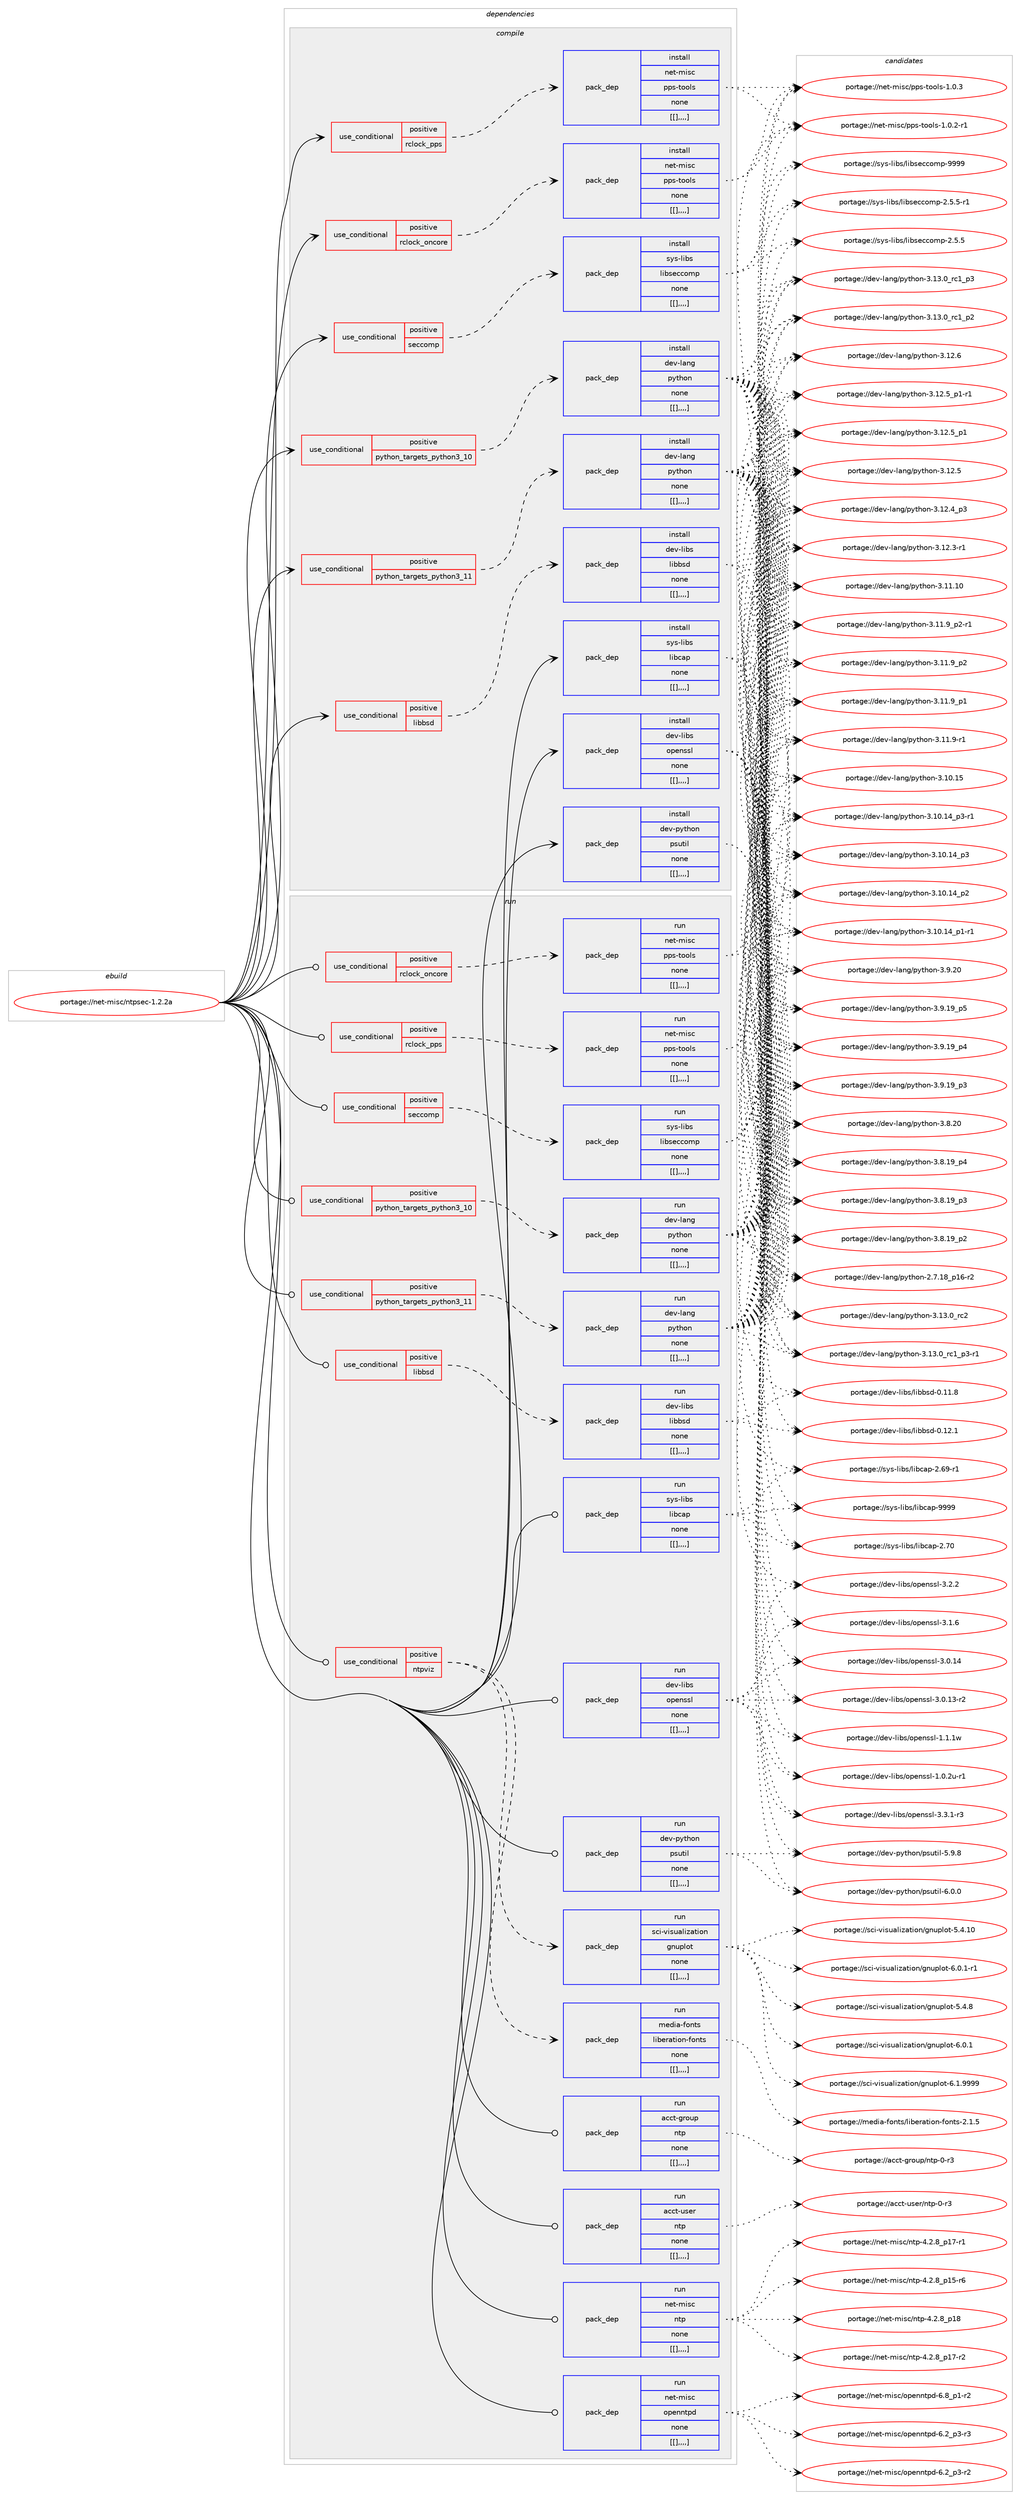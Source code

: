 digraph prolog {

# *************
# Graph options
# *************

newrank=true;
concentrate=true;
compound=true;
graph [rankdir=LR,fontname=Helvetica,fontsize=10,ranksep=1.5];#, ranksep=2.5, nodesep=0.2];
edge  [arrowhead=vee];
node  [fontname=Helvetica,fontsize=10];

# **********
# The ebuild
# **********

subgraph cluster_leftcol {
color=gray;
label=<<i>ebuild</i>>;
id [label="portage://net-misc/ntpsec-1.2.2a", color=red, width=4, href="../net-misc/ntpsec-1.2.2a.svg"];
}

# ****************
# The dependencies
# ****************

subgraph cluster_midcol {
color=gray;
label=<<i>dependencies</i>>;
subgraph cluster_compile {
fillcolor="#eeeeee";
style=filled;
label=<<i>compile</i>>;
subgraph cond102320 {
dependency390255 [label=<<TABLE BORDER="0" CELLBORDER="1" CELLSPACING="0" CELLPADDING="4"><TR><TD ROWSPAN="3" CELLPADDING="10">use_conditional</TD></TR><TR><TD>positive</TD></TR><TR><TD>libbsd</TD></TR></TABLE>>, shape=none, color=red];
subgraph pack285093 {
dependency390256 [label=<<TABLE BORDER="0" CELLBORDER="1" CELLSPACING="0" CELLPADDING="4" WIDTH="220"><TR><TD ROWSPAN="6" CELLPADDING="30">pack_dep</TD></TR><TR><TD WIDTH="110">install</TD></TR><TR><TD>dev-libs</TD></TR><TR><TD>libbsd</TD></TR><TR><TD>none</TD></TR><TR><TD>[[],,,,]</TD></TR></TABLE>>, shape=none, color=blue];
}
dependency390255:e -> dependency390256:w [weight=20,style="dashed",arrowhead="vee"];
}
id:e -> dependency390255:w [weight=20,style="solid",arrowhead="vee"];
subgraph cond102321 {
dependency390257 [label=<<TABLE BORDER="0" CELLBORDER="1" CELLSPACING="0" CELLPADDING="4"><TR><TD ROWSPAN="3" CELLPADDING="10">use_conditional</TD></TR><TR><TD>positive</TD></TR><TR><TD>python_targets_python3_10</TD></TR></TABLE>>, shape=none, color=red];
subgraph pack285094 {
dependency390258 [label=<<TABLE BORDER="0" CELLBORDER="1" CELLSPACING="0" CELLPADDING="4" WIDTH="220"><TR><TD ROWSPAN="6" CELLPADDING="30">pack_dep</TD></TR><TR><TD WIDTH="110">install</TD></TR><TR><TD>dev-lang</TD></TR><TR><TD>python</TD></TR><TR><TD>none</TD></TR><TR><TD>[[],,,,]</TD></TR></TABLE>>, shape=none, color=blue];
}
dependency390257:e -> dependency390258:w [weight=20,style="dashed",arrowhead="vee"];
}
id:e -> dependency390257:w [weight=20,style="solid",arrowhead="vee"];
subgraph cond102322 {
dependency390259 [label=<<TABLE BORDER="0" CELLBORDER="1" CELLSPACING="0" CELLPADDING="4"><TR><TD ROWSPAN="3" CELLPADDING="10">use_conditional</TD></TR><TR><TD>positive</TD></TR><TR><TD>python_targets_python3_11</TD></TR></TABLE>>, shape=none, color=red];
subgraph pack285095 {
dependency390260 [label=<<TABLE BORDER="0" CELLBORDER="1" CELLSPACING="0" CELLPADDING="4" WIDTH="220"><TR><TD ROWSPAN="6" CELLPADDING="30">pack_dep</TD></TR><TR><TD WIDTH="110">install</TD></TR><TR><TD>dev-lang</TD></TR><TR><TD>python</TD></TR><TR><TD>none</TD></TR><TR><TD>[[],,,,]</TD></TR></TABLE>>, shape=none, color=blue];
}
dependency390259:e -> dependency390260:w [weight=20,style="dashed",arrowhead="vee"];
}
id:e -> dependency390259:w [weight=20,style="solid",arrowhead="vee"];
subgraph cond102323 {
dependency390261 [label=<<TABLE BORDER="0" CELLBORDER="1" CELLSPACING="0" CELLPADDING="4"><TR><TD ROWSPAN="3" CELLPADDING="10">use_conditional</TD></TR><TR><TD>positive</TD></TR><TR><TD>rclock_oncore</TD></TR></TABLE>>, shape=none, color=red];
subgraph pack285096 {
dependency390262 [label=<<TABLE BORDER="0" CELLBORDER="1" CELLSPACING="0" CELLPADDING="4" WIDTH="220"><TR><TD ROWSPAN="6" CELLPADDING="30">pack_dep</TD></TR><TR><TD WIDTH="110">install</TD></TR><TR><TD>net-misc</TD></TR><TR><TD>pps-tools</TD></TR><TR><TD>none</TD></TR><TR><TD>[[],,,,]</TD></TR></TABLE>>, shape=none, color=blue];
}
dependency390261:e -> dependency390262:w [weight=20,style="dashed",arrowhead="vee"];
}
id:e -> dependency390261:w [weight=20,style="solid",arrowhead="vee"];
subgraph cond102324 {
dependency390263 [label=<<TABLE BORDER="0" CELLBORDER="1" CELLSPACING="0" CELLPADDING="4"><TR><TD ROWSPAN="3" CELLPADDING="10">use_conditional</TD></TR><TR><TD>positive</TD></TR><TR><TD>rclock_pps</TD></TR></TABLE>>, shape=none, color=red];
subgraph pack285097 {
dependency390264 [label=<<TABLE BORDER="0" CELLBORDER="1" CELLSPACING="0" CELLPADDING="4" WIDTH="220"><TR><TD ROWSPAN="6" CELLPADDING="30">pack_dep</TD></TR><TR><TD WIDTH="110">install</TD></TR><TR><TD>net-misc</TD></TR><TR><TD>pps-tools</TD></TR><TR><TD>none</TD></TR><TR><TD>[[],,,,]</TD></TR></TABLE>>, shape=none, color=blue];
}
dependency390263:e -> dependency390264:w [weight=20,style="dashed",arrowhead="vee"];
}
id:e -> dependency390263:w [weight=20,style="solid",arrowhead="vee"];
subgraph cond102325 {
dependency390265 [label=<<TABLE BORDER="0" CELLBORDER="1" CELLSPACING="0" CELLPADDING="4"><TR><TD ROWSPAN="3" CELLPADDING="10">use_conditional</TD></TR><TR><TD>positive</TD></TR><TR><TD>seccomp</TD></TR></TABLE>>, shape=none, color=red];
subgraph pack285098 {
dependency390266 [label=<<TABLE BORDER="0" CELLBORDER="1" CELLSPACING="0" CELLPADDING="4" WIDTH="220"><TR><TD ROWSPAN="6" CELLPADDING="30">pack_dep</TD></TR><TR><TD WIDTH="110">install</TD></TR><TR><TD>sys-libs</TD></TR><TR><TD>libseccomp</TD></TR><TR><TD>none</TD></TR><TR><TD>[[],,,,]</TD></TR></TABLE>>, shape=none, color=blue];
}
dependency390265:e -> dependency390266:w [weight=20,style="dashed",arrowhead="vee"];
}
id:e -> dependency390265:w [weight=20,style="solid",arrowhead="vee"];
subgraph pack285099 {
dependency390267 [label=<<TABLE BORDER="0" CELLBORDER="1" CELLSPACING="0" CELLPADDING="4" WIDTH="220"><TR><TD ROWSPAN="6" CELLPADDING="30">pack_dep</TD></TR><TR><TD WIDTH="110">install</TD></TR><TR><TD>dev-libs</TD></TR><TR><TD>openssl</TD></TR><TR><TD>none</TD></TR><TR><TD>[[],,,,]</TD></TR></TABLE>>, shape=none, color=blue];
}
id:e -> dependency390267:w [weight=20,style="solid",arrowhead="vee"];
subgraph pack285100 {
dependency390268 [label=<<TABLE BORDER="0" CELLBORDER="1" CELLSPACING="0" CELLPADDING="4" WIDTH="220"><TR><TD ROWSPAN="6" CELLPADDING="30">pack_dep</TD></TR><TR><TD WIDTH="110">install</TD></TR><TR><TD>dev-python</TD></TR><TR><TD>psutil</TD></TR><TR><TD>none</TD></TR><TR><TD>[[],,,,]</TD></TR></TABLE>>, shape=none, color=blue];
}
id:e -> dependency390268:w [weight=20,style="solid",arrowhead="vee"];
subgraph pack285101 {
dependency390269 [label=<<TABLE BORDER="0" CELLBORDER="1" CELLSPACING="0" CELLPADDING="4" WIDTH="220"><TR><TD ROWSPAN="6" CELLPADDING="30">pack_dep</TD></TR><TR><TD WIDTH="110">install</TD></TR><TR><TD>sys-libs</TD></TR><TR><TD>libcap</TD></TR><TR><TD>none</TD></TR><TR><TD>[[],,,,]</TD></TR></TABLE>>, shape=none, color=blue];
}
id:e -> dependency390269:w [weight=20,style="solid",arrowhead="vee"];
}
subgraph cluster_compileandrun {
fillcolor="#eeeeee";
style=filled;
label=<<i>compile and run</i>>;
}
subgraph cluster_run {
fillcolor="#eeeeee";
style=filled;
label=<<i>run</i>>;
subgraph cond102326 {
dependency390270 [label=<<TABLE BORDER="0" CELLBORDER="1" CELLSPACING="0" CELLPADDING="4"><TR><TD ROWSPAN="3" CELLPADDING="10">use_conditional</TD></TR><TR><TD>positive</TD></TR><TR><TD>libbsd</TD></TR></TABLE>>, shape=none, color=red];
subgraph pack285102 {
dependency390271 [label=<<TABLE BORDER="0" CELLBORDER="1" CELLSPACING="0" CELLPADDING="4" WIDTH="220"><TR><TD ROWSPAN="6" CELLPADDING="30">pack_dep</TD></TR><TR><TD WIDTH="110">run</TD></TR><TR><TD>dev-libs</TD></TR><TR><TD>libbsd</TD></TR><TR><TD>none</TD></TR><TR><TD>[[],,,,]</TD></TR></TABLE>>, shape=none, color=blue];
}
dependency390270:e -> dependency390271:w [weight=20,style="dashed",arrowhead="vee"];
}
id:e -> dependency390270:w [weight=20,style="solid",arrowhead="odot"];
subgraph cond102327 {
dependency390272 [label=<<TABLE BORDER="0" CELLBORDER="1" CELLSPACING="0" CELLPADDING="4"><TR><TD ROWSPAN="3" CELLPADDING="10">use_conditional</TD></TR><TR><TD>positive</TD></TR><TR><TD>ntpviz</TD></TR></TABLE>>, shape=none, color=red];
subgraph pack285103 {
dependency390273 [label=<<TABLE BORDER="0" CELLBORDER="1" CELLSPACING="0" CELLPADDING="4" WIDTH="220"><TR><TD ROWSPAN="6" CELLPADDING="30">pack_dep</TD></TR><TR><TD WIDTH="110">run</TD></TR><TR><TD>media-fonts</TD></TR><TR><TD>liberation-fonts</TD></TR><TR><TD>none</TD></TR><TR><TD>[[],,,,]</TD></TR></TABLE>>, shape=none, color=blue];
}
dependency390272:e -> dependency390273:w [weight=20,style="dashed",arrowhead="vee"];
subgraph pack285104 {
dependency390274 [label=<<TABLE BORDER="0" CELLBORDER="1" CELLSPACING="0" CELLPADDING="4" WIDTH="220"><TR><TD ROWSPAN="6" CELLPADDING="30">pack_dep</TD></TR><TR><TD WIDTH="110">run</TD></TR><TR><TD>sci-visualization</TD></TR><TR><TD>gnuplot</TD></TR><TR><TD>none</TD></TR><TR><TD>[[],,,,]</TD></TR></TABLE>>, shape=none, color=blue];
}
dependency390272:e -> dependency390274:w [weight=20,style="dashed",arrowhead="vee"];
}
id:e -> dependency390272:w [weight=20,style="solid",arrowhead="odot"];
subgraph cond102328 {
dependency390275 [label=<<TABLE BORDER="0" CELLBORDER="1" CELLSPACING="0" CELLPADDING="4"><TR><TD ROWSPAN="3" CELLPADDING="10">use_conditional</TD></TR><TR><TD>positive</TD></TR><TR><TD>python_targets_python3_10</TD></TR></TABLE>>, shape=none, color=red];
subgraph pack285105 {
dependency390276 [label=<<TABLE BORDER="0" CELLBORDER="1" CELLSPACING="0" CELLPADDING="4" WIDTH="220"><TR><TD ROWSPAN="6" CELLPADDING="30">pack_dep</TD></TR><TR><TD WIDTH="110">run</TD></TR><TR><TD>dev-lang</TD></TR><TR><TD>python</TD></TR><TR><TD>none</TD></TR><TR><TD>[[],,,,]</TD></TR></TABLE>>, shape=none, color=blue];
}
dependency390275:e -> dependency390276:w [weight=20,style="dashed",arrowhead="vee"];
}
id:e -> dependency390275:w [weight=20,style="solid",arrowhead="odot"];
subgraph cond102329 {
dependency390277 [label=<<TABLE BORDER="0" CELLBORDER="1" CELLSPACING="0" CELLPADDING="4"><TR><TD ROWSPAN="3" CELLPADDING="10">use_conditional</TD></TR><TR><TD>positive</TD></TR><TR><TD>python_targets_python3_11</TD></TR></TABLE>>, shape=none, color=red];
subgraph pack285106 {
dependency390278 [label=<<TABLE BORDER="0" CELLBORDER="1" CELLSPACING="0" CELLPADDING="4" WIDTH="220"><TR><TD ROWSPAN="6" CELLPADDING="30">pack_dep</TD></TR><TR><TD WIDTH="110">run</TD></TR><TR><TD>dev-lang</TD></TR><TR><TD>python</TD></TR><TR><TD>none</TD></TR><TR><TD>[[],,,,]</TD></TR></TABLE>>, shape=none, color=blue];
}
dependency390277:e -> dependency390278:w [weight=20,style="dashed",arrowhead="vee"];
}
id:e -> dependency390277:w [weight=20,style="solid",arrowhead="odot"];
subgraph cond102330 {
dependency390279 [label=<<TABLE BORDER="0" CELLBORDER="1" CELLSPACING="0" CELLPADDING="4"><TR><TD ROWSPAN="3" CELLPADDING="10">use_conditional</TD></TR><TR><TD>positive</TD></TR><TR><TD>rclock_oncore</TD></TR></TABLE>>, shape=none, color=red];
subgraph pack285107 {
dependency390280 [label=<<TABLE BORDER="0" CELLBORDER="1" CELLSPACING="0" CELLPADDING="4" WIDTH="220"><TR><TD ROWSPAN="6" CELLPADDING="30">pack_dep</TD></TR><TR><TD WIDTH="110">run</TD></TR><TR><TD>net-misc</TD></TR><TR><TD>pps-tools</TD></TR><TR><TD>none</TD></TR><TR><TD>[[],,,,]</TD></TR></TABLE>>, shape=none, color=blue];
}
dependency390279:e -> dependency390280:w [weight=20,style="dashed",arrowhead="vee"];
}
id:e -> dependency390279:w [weight=20,style="solid",arrowhead="odot"];
subgraph cond102331 {
dependency390281 [label=<<TABLE BORDER="0" CELLBORDER="1" CELLSPACING="0" CELLPADDING="4"><TR><TD ROWSPAN="3" CELLPADDING="10">use_conditional</TD></TR><TR><TD>positive</TD></TR><TR><TD>rclock_pps</TD></TR></TABLE>>, shape=none, color=red];
subgraph pack285108 {
dependency390282 [label=<<TABLE BORDER="0" CELLBORDER="1" CELLSPACING="0" CELLPADDING="4" WIDTH="220"><TR><TD ROWSPAN="6" CELLPADDING="30">pack_dep</TD></TR><TR><TD WIDTH="110">run</TD></TR><TR><TD>net-misc</TD></TR><TR><TD>pps-tools</TD></TR><TR><TD>none</TD></TR><TR><TD>[[],,,,]</TD></TR></TABLE>>, shape=none, color=blue];
}
dependency390281:e -> dependency390282:w [weight=20,style="dashed",arrowhead="vee"];
}
id:e -> dependency390281:w [weight=20,style="solid",arrowhead="odot"];
subgraph cond102332 {
dependency390283 [label=<<TABLE BORDER="0" CELLBORDER="1" CELLSPACING="0" CELLPADDING="4"><TR><TD ROWSPAN="3" CELLPADDING="10">use_conditional</TD></TR><TR><TD>positive</TD></TR><TR><TD>seccomp</TD></TR></TABLE>>, shape=none, color=red];
subgraph pack285109 {
dependency390284 [label=<<TABLE BORDER="0" CELLBORDER="1" CELLSPACING="0" CELLPADDING="4" WIDTH="220"><TR><TD ROWSPAN="6" CELLPADDING="30">pack_dep</TD></TR><TR><TD WIDTH="110">run</TD></TR><TR><TD>sys-libs</TD></TR><TR><TD>libseccomp</TD></TR><TR><TD>none</TD></TR><TR><TD>[[],,,,]</TD></TR></TABLE>>, shape=none, color=blue];
}
dependency390283:e -> dependency390284:w [weight=20,style="dashed",arrowhead="vee"];
}
id:e -> dependency390283:w [weight=20,style="solid",arrowhead="odot"];
subgraph pack285110 {
dependency390285 [label=<<TABLE BORDER="0" CELLBORDER="1" CELLSPACING="0" CELLPADDING="4" WIDTH="220"><TR><TD ROWSPAN="6" CELLPADDING="30">pack_dep</TD></TR><TR><TD WIDTH="110">run</TD></TR><TR><TD>acct-group</TD></TR><TR><TD>ntp</TD></TR><TR><TD>none</TD></TR><TR><TD>[[],,,,]</TD></TR></TABLE>>, shape=none, color=blue];
}
id:e -> dependency390285:w [weight=20,style="solid",arrowhead="odot"];
subgraph pack285111 {
dependency390286 [label=<<TABLE BORDER="0" CELLBORDER="1" CELLSPACING="0" CELLPADDING="4" WIDTH="220"><TR><TD ROWSPAN="6" CELLPADDING="30">pack_dep</TD></TR><TR><TD WIDTH="110">run</TD></TR><TR><TD>acct-user</TD></TR><TR><TD>ntp</TD></TR><TR><TD>none</TD></TR><TR><TD>[[],,,,]</TD></TR></TABLE>>, shape=none, color=blue];
}
id:e -> dependency390286:w [weight=20,style="solid",arrowhead="odot"];
subgraph pack285112 {
dependency390287 [label=<<TABLE BORDER="0" CELLBORDER="1" CELLSPACING="0" CELLPADDING="4" WIDTH="220"><TR><TD ROWSPAN="6" CELLPADDING="30">pack_dep</TD></TR><TR><TD WIDTH="110">run</TD></TR><TR><TD>dev-libs</TD></TR><TR><TD>openssl</TD></TR><TR><TD>none</TD></TR><TR><TD>[[],,,,]</TD></TR></TABLE>>, shape=none, color=blue];
}
id:e -> dependency390287:w [weight=20,style="solid",arrowhead="odot"];
subgraph pack285113 {
dependency390288 [label=<<TABLE BORDER="0" CELLBORDER="1" CELLSPACING="0" CELLPADDING="4" WIDTH="220"><TR><TD ROWSPAN="6" CELLPADDING="30">pack_dep</TD></TR><TR><TD WIDTH="110">run</TD></TR><TR><TD>dev-python</TD></TR><TR><TD>psutil</TD></TR><TR><TD>none</TD></TR><TR><TD>[[],,,,]</TD></TR></TABLE>>, shape=none, color=blue];
}
id:e -> dependency390288:w [weight=20,style="solid",arrowhead="odot"];
subgraph pack285114 {
dependency390289 [label=<<TABLE BORDER="0" CELLBORDER="1" CELLSPACING="0" CELLPADDING="4" WIDTH="220"><TR><TD ROWSPAN="6" CELLPADDING="30">pack_dep</TD></TR><TR><TD WIDTH="110">run</TD></TR><TR><TD>sys-libs</TD></TR><TR><TD>libcap</TD></TR><TR><TD>none</TD></TR><TR><TD>[[],,,,]</TD></TR></TABLE>>, shape=none, color=blue];
}
id:e -> dependency390289:w [weight=20,style="solid",arrowhead="odot"];
subgraph pack285115 {
dependency390290 [label=<<TABLE BORDER="0" CELLBORDER="1" CELLSPACING="0" CELLPADDING="4" WIDTH="220"><TR><TD ROWSPAN="6" CELLPADDING="30">pack_dep</TD></TR><TR><TD WIDTH="110">run</TD></TR><TR><TD>net-misc</TD></TR><TR><TD>ntp</TD></TR><TR><TD>none</TD></TR><TR><TD>[[],,,,]</TD></TR></TABLE>>, shape=none, color=blue];
}
id:e -> dependency390290:w [weight=20,style="solid",arrowhead="odot"];
subgraph pack285116 {
dependency390291 [label=<<TABLE BORDER="0" CELLBORDER="1" CELLSPACING="0" CELLPADDING="4" WIDTH="220"><TR><TD ROWSPAN="6" CELLPADDING="30">pack_dep</TD></TR><TR><TD WIDTH="110">run</TD></TR><TR><TD>net-misc</TD></TR><TR><TD>openntpd</TD></TR><TR><TD>none</TD></TR><TR><TD>[[],,,,]</TD></TR></TABLE>>, shape=none, color=blue];
}
id:e -> dependency390291:w [weight=20,style="solid",arrowhead="odot"];
}
}

# **************
# The candidates
# **************

subgraph cluster_choices {
rank=same;
color=gray;
label=<<i>candidates</i>>;

subgraph choice285093 {
color=black;
nodesep=1;
choice100101118451081059811547108105989811510045484649504649 [label="portage://dev-libs/libbsd-0.12.1", color=red, width=4,href="../dev-libs/libbsd-0.12.1.svg"];
choice100101118451081059811547108105989811510045484649494656 [label="portage://dev-libs/libbsd-0.11.8", color=red, width=4,href="../dev-libs/libbsd-0.11.8.svg"];
dependency390256:e -> choice100101118451081059811547108105989811510045484649504649:w [style=dotted,weight="100"];
dependency390256:e -> choice100101118451081059811547108105989811510045484649494656:w [style=dotted,weight="100"];
}
subgraph choice285094 {
color=black;
nodesep=1;
choice10010111845108971101034711212111610411111045514649514648951149950 [label="portage://dev-lang/python-3.13.0_rc2", color=red, width=4,href="../dev-lang/python-3.13.0_rc2.svg"];
choice1001011184510897110103471121211161041111104551464951464895114994995112514511449 [label="portage://dev-lang/python-3.13.0_rc1_p3-r1", color=red, width=4,href="../dev-lang/python-3.13.0_rc1_p3-r1.svg"];
choice100101118451089711010347112121116104111110455146495146489511499499511251 [label="portage://dev-lang/python-3.13.0_rc1_p3", color=red, width=4,href="../dev-lang/python-3.13.0_rc1_p3.svg"];
choice100101118451089711010347112121116104111110455146495146489511499499511250 [label="portage://dev-lang/python-3.13.0_rc1_p2", color=red, width=4,href="../dev-lang/python-3.13.0_rc1_p2.svg"];
choice10010111845108971101034711212111610411111045514649504654 [label="portage://dev-lang/python-3.12.6", color=red, width=4,href="../dev-lang/python-3.12.6.svg"];
choice1001011184510897110103471121211161041111104551464950465395112494511449 [label="portage://dev-lang/python-3.12.5_p1-r1", color=red, width=4,href="../dev-lang/python-3.12.5_p1-r1.svg"];
choice100101118451089711010347112121116104111110455146495046539511249 [label="portage://dev-lang/python-3.12.5_p1", color=red, width=4,href="../dev-lang/python-3.12.5_p1.svg"];
choice10010111845108971101034711212111610411111045514649504653 [label="portage://dev-lang/python-3.12.5", color=red, width=4,href="../dev-lang/python-3.12.5.svg"];
choice100101118451089711010347112121116104111110455146495046529511251 [label="portage://dev-lang/python-3.12.4_p3", color=red, width=4,href="../dev-lang/python-3.12.4_p3.svg"];
choice100101118451089711010347112121116104111110455146495046514511449 [label="portage://dev-lang/python-3.12.3-r1", color=red, width=4,href="../dev-lang/python-3.12.3-r1.svg"];
choice1001011184510897110103471121211161041111104551464949464948 [label="portage://dev-lang/python-3.11.10", color=red, width=4,href="../dev-lang/python-3.11.10.svg"];
choice1001011184510897110103471121211161041111104551464949465795112504511449 [label="portage://dev-lang/python-3.11.9_p2-r1", color=red, width=4,href="../dev-lang/python-3.11.9_p2-r1.svg"];
choice100101118451089711010347112121116104111110455146494946579511250 [label="portage://dev-lang/python-3.11.9_p2", color=red, width=4,href="../dev-lang/python-3.11.9_p2.svg"];
choice100101118451089711010347112121116104111110455146494946579511249 [label="portage://dev-lang/python-3.11.9_p1", color=red, width=4,href="../dev-lang/python-3.11.9_p1.svg"];
choice100101118451089711010347112121116104111110455146494946574511449 [label="portage://dev-lang/python-3.11.9-r1", color=red, width=4,href="../dev-lang/python-3.11.9-r1.svg"];
choice1001011184510897110103471121211161041111104551464948464953 [label="portage://dev-lang/python-3.10.15", color=red, width=4,href="../dev-lang/python-3.10.15.svg"];
choice100101118451089711010347112121116104111110455146494846495295112514511449 [label="portage://dev-lang/python-3.10.14_p3-r1", color=red, width=4,href="../dev-lang/python-3.10.14_p3-r1.svg"];
choice10010111845108971101034711212111610411111045514649484649529511251 [label="portage://dev-lang/python-3.10.14_p3", color=red, width=4,href="../dev-lang/python-3.10.14_p3.svg"];
choice10010111845108971101034711212111610411111045514649484649529511250 [label="portage://dev-lang/python-3.10.14_p2", color=red, width=4,href="../dev-lang/python-3.10.14_p2.svg"];
choice100101118451089711010347112121116104111110455146494846495295112494511449 [label="portage://dev-lang/python-3.10.14_p1-r1", color=red, width=4,href="../dev-lang/python-3.10.14_p1-r1.svg"];
choice10010111845108971101034711212111610411111045514657465048 [label="portage://dev-lang/python-3.9.20", color=red, width=4,href="../dev-lang/python-3.9.20.svg"];
choice100101118451089711010347112121116104111110455146574649579511253 [label="portage://dev-lang/python-3.9.19_p5", color=red, width=4,href="../dev-lang/python-3.9.19_p5.svg"];
choice100101118451089711010347112121116104111110455146574649579511252 [label="portage://dev-lang/python-3.9.19_p4", color=red, width=4,href="../dev-lang/python-3.9.19_p4.svg"];
choice100101118451089711010347112121116104111110455146574649579511251 [label="portage://dev-lang/python-3.9.19_p3", color=red, width=4,href="../dev-lang/python-3.9.19_p3.svg"];
choice10010111845108971101034711212111610411111045514656465048 [label="portage://dev-lang/python-3.8.20", color=red, width=4,href="../dev-lang/python-3.8.20.svg"];
choice100101118451089711010347112121116104111110455146564649579511252 [label="portage://dev-lang/python-3.8.19_p4", color=red, width=4,href="../dev-lang/python-3.8.19_p4.svg"];
choice100101118451089711010347112121116104111110455146564649579511251 [label="portage://dev-lang/python-3.8.19_p3", color=red, width=4,href="../dev-lang/python-3.8.19_p3.svg"];
choice100101118451089711010347112121116104111110455146564649579511250 [label="portage://dev-lang/python-3.8.19_p2", color=red, width=4,href="../dev-lang/python-3.8.19_p2.svg"];
choice100101118451089711010347112121116104111110455046554649569511249544511450 [label="portage://dev-lang/python-2.7.18_p16-r2", color=red, width=4,href="../dev-lang/python-2.7.18_p16-r2.svg"];
dependency390258:e -> choice10010111845108971101034711212111610411111045514649514648951149950:w [style=dotted,weight="100"];
dependency390258:e -> choice1001011184510897110103471121211161041111104551464951464895114994995112514511449:w [style=dotted,weight="100"];
dependency390258:e -> choice100101118451089711010347112121116104111110455146495146489511499499511251:w [style=dotted,weight="100"];
dependency390258:e -> choice100101118451089711010347112121116104111110455146495146489511499499511250:w [style=dotted,weight="100"];
dependency390258:e -> choice10010111845108971101034711212111610411111045514649504654:w [style=dotted,weight="100"];
dependency390258:e -> choice1001011184510897110103471121211161041111104551464950465395112494511449:w [style=dotted,weight="100"];
dependency390258:e -> choice100101118451089711010347112121116104111110455146495046539511249:w [style=dotted,weight="100"];
dependency390258:e -> choice10010111845108971101034711212111610411111045514649504653:w [style=dotted,weight="100"];
dependency390258:e -> choice100101118451089711010347112121116104111110455146495046529511251:w [style=dotted,weight="100"];
dependency390258:e -> choice100101118451089711010347112121116104111110455146495046514511449:w [style=dotted,weight="100"];
dependency390258:e -> choice1001011184510897110103471121211161041111104551464949464948:w [style=dotted,weight="100"];
dependency390258:e -> choice1001011184510897110103471121211161041111104551464949465795112504511449:w [style=dotted,weight="100"];
dependency390258:e -> choice100101118451089711010347112121116104111110455146494946579511250:w [style=dotted,weight="100"];
dependency390258:e -> choice100101118451089711010347112121116104111110455146494946579511249:w [style=dotted,weight="100"];
dependency390258:e -> choice100101118451089711010347112121116104111110455146494946574511449:w [style=dotted,weight="100"];
dependency390258:e -> choice1001011184510897110103471121211161041111104551464948464953:w [style=dotted,weight="100"];
dependency390258:e -> choice100101118451089711010347112121116104111110455146494846495295112514511449:w [style=dotted,weight="100"];
dependency390258:e -> choice10010111845108971101034711212111610411111045514649484649529511251:w [style=dotted,weight="100"];
dependency390258:e -> choice10010111845108971101034711212111610411111045514649484649529511250:w [style=dotted,weight="100"];
dependency390258:e -> choice100101118451089711010347112121116104111110455146494846495295112494511449:w [style=dotted,weight="100"];
dependency390258:e -> choice10010111845108971101034711212111610411111045514657465048:w [style=dotted,weight="100"];
dependency390258:e -> choice100101118451089711010347112121116104111110455146574649579511253:w [style=dotted,weight="100"];
dependency390258:e -> choice100101118451089711010347112121116104111110455146574649579511252:w [style=dotted,weight="100"];
dependency390258:e -> choice100101118451089711010347112121116104111110455146574649579511251:w [style=dotted,weight="100"];
dependency390258:e -> choice10010111845108971101034711212111610411111045514656465048:w [style=dotted,weight="100"];
dependency390258:e -> choice100101118451089711010347112121116104111110455146564649579511252:w [style=dotted,weight="100"];
dependency390258:e -> choice100101118451089711010347112121116104111110455146564649579511251:w [style=dotted,weight="100"];
dependency390258:e -> choice100101118451089711010347112121116104111110455146564649579511250:w [style=dotted,weight="100"];
dependency390258:e -> choice100101118451089711010347112121116104111110455046554649569511249544511450:w [style=dotted,weight="100"];
}
subgraph choice285095 {
color=black;
nodesep=1;
choice10010111845108971101034711212111610411111045514649514648951149950 [label="portage://dev-lang/python-3.13.0_rc2", color=red, width=4,href="../dev-lang/python-3.13.0_rc2.svg"];
choice1001011184510897110103471121211161041111104551464951464895114994995112514511449 [label="portage://dev-lang/python-3.13.0_rc1_p3-r1", color=red, width=4,href="../dev-lang/python-3.13.0_rc1_p3-r1.svg"];
choice100101118451089711010347112121116104111110455146495146489511499499511251 [label="portage://dev-lang/python-3.13.0_rc1_p3", color=red, width=4,href="../dev-lang/python-3.13.0_rc1_p3.svg"];
choice100101118451089711010347112121116104111110455146495146489511499499511250 [label="portage://dev-lang/python-3.13.0_rc1_p2", color=red, width=4,href="../dev-lang/python-3.13.0_rc1_p2.svg"];
choice10010111845108971101034711212111610411111045514649504654 [label="portage://dev-lang/python-3.12.6", color=red, width=4,href="../dev-lang/python-3.12.6.svg"];
choice1001011184510897110103471121211161041111104551464950465395112494511449 [label="portage://dev-lang/python-3.12.5_p1-r1", color=red, width=4,href="../dev-lang/python-3.12.5_p1-r1.svg"];
choice100101118451089711010347112121116104111110455146495046539511249 [label="portage://dev-lang/python-3.12.5_p1", color=red, width=4,href="../dev-lang/python-3.12.5_p1.svg"];
choice10010111845108971101034711212111610411111045514649504653 [label="portage://dev-lang/python-3.12.5", color=red, width=4,href="../dev-lang/python-3.12.5.svg"];
choice100101118451089711010347112121116104111110455146495046529511251 [label="portage://dev-lang/python-3.12.4_p3", color=red, width=4,href="../dev-lang/python-3.12.4_p3.svg"];
choice100101118451089711010347112121116104111110455146495046514511449 [label="portage://dev-lang/python-3.12.3-r1", color=red, width=4,href="../dev-lang/python-3.12.3-r1.svg"];
choice1001011184510897110103471121211161041111104551464949464948 [label="portage://dev-lang/python-3.11.10", color=red, width=4,href="../dev-lang/python-3.11.10.svg"];
choice1001011184510897110103471121211161041111104551464949465795112504511449 [label="portage://dev-lang/python-3.11.9_p2-r1", color=red, width=4,href="../dev-lang/python-3.11.9_p2-r1.svg"];
choice100101118451089711010347112121116104111110455146494946579511250 [label="portage://dev-lang/python-3.11.9_p2", color=red, width=4,href="../dev-lang/python-3.11.9_p2.svg"];
choice100101118451089711010347112121116104111110455146494946579511249 [label="portage://dev-lang/python-3.11.9_p1", color=red, width=4,href="../dev-lang/python-3.11.9_p1.svg"];
choice100101118451089711010347112121116104111110455146494946574511449 [label="portage://dev-lang/python-3.11.9-r1", color=red, width=4,href="../dev-lang/python-3.11.9-r1.svg"];
choice1001011184510897110103471121211161041111104551464948464953 [label="portage://dev-lang/python-3.10.15", color=red, width=4,href="../dev-lang/python-3.10.15.svg"];
choice100101118451089711010347112121116104111110455146494846495295112514511449 [label="portage://dev-lang/python-3.10.14_p3-r1", color=red, width=4,href="../dev-lang/python-3.10.14_p3-r1.svg"];
choice10010111845108971101034711212111610411111045514649484649529511251 [label="portage://dev-lang/python-3.10.14_p3", color=red, width=4,href="../dev-lang/python-3.10.14_p3.svg"];
choice10010111845108971101034711212111610411111045514649484649529511250 [label="portage://dev-lang/python-3.10.14_p2", color=red, width=4,href="../dev-lang/python-3.10.14_p2.svg"];
choice100101118451089711010347112121116104111110455146494846495295112494511449 [label="portage://dev-lang/python-3.10.14_p1-r1", color=red, width=4,href="../dev-lang/python-3.10.14_p1-r1.svg"];
choice10010111845108971101034711212111610411111045514657465048 [label="portage://dev-lang/python-3.9.20", color=red, width=4,href="../dev-lang/python-3.9.20.svg"];
choice100101118451089711010347112121116104111110455146574649579511253 [label="portage://dev-lang/python-3.9.19_p5", color=red, width=4,href="../dev-lang/python-3.9.19_p5.svg"];
choice100101118451089711010347112121116104111110455146574649579511252 [label="portage://dev-lang/python-3.9.19_p4", color=red, width=4,href="../dev-lang/python-3.9.19_p4.svg"];
choice100101118451089711010347112121116104111110455146574649579511251 [label="portage://dev-lang/python-3.9.19_p3", color=red, width=4,href="../dev-lang/python-3.9.19_p3.svg"];
choice10010111845108971101034711212111610411111045514656465048 [label="portage://dev-lang/python-3.8.20", color=red, width=4,href="../dev-lang/python-3.8.20.svg"];
choice100101118451089711010347112121116104111110455146564649579511252 [label="portage://dev-lang/python-3.8.19_p4", color=red, width=4,href="../dev-lang/python-3.8.19_p4.svg"];
choice100101118451089711010347112121116104111110455146564649579511251 [label="portage://dev-lang/python-3.8.19_p3", color=red, width=4,href="../dev-lang/python-3.8.19_p3.svg"];
choice100101118451089711010347112121116104111110455146564649579511250 [label="portage://dev-lang/python-3.8.19_p2", color=red, width=4,href="../dev-lang/python-3.8.19_p2.svg"];
choice100101118451089711010347112121116104111110455046554649569511249544511450 [label="portage://dev-lang/python-2.7.18_p16-r2", color=red, width=4,href="../dev-lang/python-2.7.18_p16-r2.svg"];
dependency390260:e -> choice10010111845108971101034711212111610411111045514649514648951149950:w [style=dotted,weight="100"];
dependency390260:e -> choice1001011184510897110103471121211161041111104551464951464895114994995112514511449:w [style=dotted,weight="100"];
dependency390260:e -> choice100101118451089711010347112121116104111110455146495146489511499499511251:w [style=dotted,weight="100"];
dependency390260:e -> choice100101118451089711010347112121116104111110455146495146489511499499511250:w [style=dotted,weight="100"];
dependency390260:e -> choice10010111845108971101034711212111610411111045514649504654:w [style=dotted,weight="100"];
dependency390260:e -> choice1001011184510897110103471121211161041111104551464950465395112494511449:w [style=dotted,weight="100"];
dependency390260:e -> choice100101118451089711010347112121116104111110455146495046539511249:w [style=dotted,weight="100"];
dependency390260:e -> choice10010111845108971101034711212111610411111045514649504653:w [style=dotted,weight="100"];
dependency390260:e -> choice100101118451089711010347112121116104111110455146495046529511251:w [style=dotted,weight="100"];
dependency390260:e -> choice100101118451089711010347112121116104111110455146495046514511449:w [style=dotted,weight="100"];
dependency390260:e -> choice1001011184510897110103471121211161041111104551464949464948:w [style=dotted,weight="100"];
dependency390260:e -> choice1001011184510897110103471121211161041111104551464949465795112504511449:w [style=dotted,weight="100"];
dependency390260:e -> choice100101118451089711010347112121116104111110455146494946579511250:w [style=dotted,weight="100"];
dependency390260:e -> choice100101118451089711010347112121116104111110455146494946579511249:w [style=dotted,weight="100"];
dependency390260:e -> choice100101118451089711010347112121116104111110455146494946574511449:w [style=dotted,weight="100"];
dependency390260:e -> choice1001011184510897110103471121211161041111104551464948464953:w [style=dotted,weight="100"];
dependency390260:e -> choice100101118451089711010347112121116104111110455146494846495295112514511449:w [style=dotted,weight="100"];
dependency390260:e -> choice10010111845108971101034711212111610411111045514649484649529511251:w [style=dotted,weight="100"];
dependency390260:e -> choice10010111845108971101034711212111610411111045514649484649529511250:w [style=dotted,weight="100"];
dependency390260:e -> choice100101118451089711010347112121116104111110455146494846495295112494511449:w [style=dotted,weight="100"];
dependency390260:e -> choice10010111845108971101034711212111610411111045514657465048:w [style=dotted,weight="100"];
dependency390260:e -> choice100101118451089711010347112121116104111110455146574649579511253:w [style=dotted,weight="100"];
dependency390260:e -> choice100101118451089711010347112121116104111110455146574649579511252:w [style=dotted,weight="100"];
dependency390260:e -> choice100101118451089711010347112121116104111110455146574649579511251:w [style=dotted,weight="100"];
dependency390260:e -> choice10010111845108971101034711212111610411111045514656465048:w [style=dotted,weight="100"];
dependency390260:e -> choice100101118451089711010347112121116104111110455146564649579511252:w [style=dotted,weight="100"];
dependency390260:e -> choice100101118451089711010347112121116104111110455146564649579511251:w [style=dotted,weight="100"];
dependency390260:e -> choice100101118451089711010347112121116104111110455146564649579511250:w [style=dotted,weight="100"];
dependency390260:e -> choice100101118451089711010347112121116104111110455046554649569511249544511450:w [style=dotted,weight="100"];
}
subgraph choice285096 {
color=black;
nodesep=1;
choice11010111645109105115994711211211545116111111108115454946484651 [label="portage://net-misc/pps-tools-1.0.3", color=red, width=4,href="../net-misc/pps-tools-1.0.3.svg"];
choice110101116451091051159947112112115451161111111081154549464846504511449 [label="portage://net-misc/pps-tools-1.0.2-r1", color=red, width=4,href="../net-misc/pps-tools-1.0.2-r1.svg"];
dependency390262:e -> choice11010111645109105115994711211211545116111111108115454946484651:w [style=dotted,weight="100"];
dependency390262:e -> choice110101116451091051159947112112115451161111111081154549464846504511449:w [style=dotted,weight="100"];
}
subgraph choice285097 {
color=black;
nodesep=1;
choice11010111645109105115994711211211545116111111108115454946484651 [label="portage://net-misc/pps-tools-1.0.3", color=red, width=4,href="../net-misc/pps-tools-1.0.3.svg"];
choice110101116451091051159947112112115451161111111081154549464846504511449 [label="portage://net-misc/pps-tools-1.0.2-r1", color=red, width=4,href="../net-misc/pps-tools-1.0.2-r1.svg"];
dependency390264:e -> choice11010111645109105115994711211211545116111111108115454946484651:w [style=dotted,weight="100"];
dependency390264:e -> choice110101116451091051159947112112115451161111111081154549464846504511449:w [style=dotted,weight="100"];
}
subgraph choice285098 {
color=black;
nodesep=1;
choice1151211154510810598115471081059811510199991111091124557575757 [label="portage://sys-libs/libseccomp-9999", color=red, width=4,href="../sys-libs/libseccomp-9999.svg"];
choice1151211154510810598115471081059811510199991111091124550465346534511449 [label="portage://sys-libs/libseccomp-2.5.5-r1", color=red, width=4,href="../sys-libs/libseccomp-2.5.5-r1.svg"];
choice115121115451081059811547108105981151019999111109112455046534653 [label="portage://sys-libs/libseccomp-2.5.5", color=red, width=4,href="../sys-libs/libseccomp-2.5.5.svg"];
dependency390266:e -> choice1151211154510810598115471081059811510199991111091124557575757:w [style=dotted,weight="100"];
dependency390266:e -> choice1151211154510810598115471081059811510199991111091124550465346534511449:w [style=dotted,weight="100"];
dependency390266:e -> choice115121115451081059811547108105981151019999111109112455046534653:w [style=dotted,weight="100"];
}
subgraph choice285099 {
color=black;
nodesep=1;
choice1001011184510810598115471111121011101151151084551465146494511451 [label="portage://dev-libs/openssl-3.3.1-r3", color=red, width=4,href="../dev-libs/openssl-3.3.1-r3.svg"];
choice100101118451081059811547111112101110115115108455146504650 [label="portage://dev-libs/openssl-3.2.2", color=red, width=4,href="../dev-libs/openssl-3.2.2.svg"];
choice100101118451081059811547111112101110115115108455146494654 [label="portage://dev-libs/openssl-3.1.6", color=red, width=4,href="../dev-libs/openssl-3.1.6.svg"];
choice10010111845108105981154711111210111011511510845514648464952 [label="portage://dev-libs/openssl-3.0.14", color=red, width=4,href="../dev-libs/openssl-3.0.14.svg"];
choice100101118451081059811547111112101110115115108455146484649514511450 [label="portage://dev-libs/openssl-3.0.13-r2", color=red, width=4,href="../dev-libs/openssl-3.0.13-r2.svg"];
choice100101118451081059811547111112101110115115108454946494649119 [label="portage://dev-libs/openssl-1.1.1w", color=red, width=4,href="../dev-libs/openssl-1.1.1w.svg"];
choice1001011184510810598115471111121011101151151084549464846501174511449 [label="portage://dev-libs/openssl-1.0.2u-r1", color=red, width=4,href="../dev-libs/openssl-1.0.2u-r1.svg"];
dependency390267:e -> choice1001011184510810598115471111121011101151151084551465146494511451:w [style=dotted,weight="100"];
dependency390267:e -> choice100101118451081059811547111112101110115115108455146504650:w [style=dotted,weight="100"];
dependency390267:e -> choice100101118451081059811547111112101110115115108455146494654:w [style=dotted,weight="100"];
dependency390267:e -> choice10010111845108105981154711111210111011511510845514648464952:w [style=dotted,weight="100"];
dependency390267:e -> choice100101118451081059811547111112101110115115108455146484649514511450:w [style=dotted,weight="100"];
dependency390267:e -> choice100101118451081059811547111112101110115115108454946494649119:w [style=dotted,weight="100"];
dependency390267:e -> choice1001011184510810598115471111121011101151151084549464846501174511449:w [style=dotted,weight="100"];
}
subgraph choice285100 {
color=black;
nodesep=1;
choice1001011184511212111610411111047112115117116105108455446484648 [label="portage://dev-python/psutil-6.0.0", color=red, width=4,href="../dev-python/psutil-6.0.0.svg"];
choice1001011184511212111610411111047112115117116105108455346574656 [label="portage://dev-python/psutil-5.9.8", color=red, width=4,href="../dev-python/psutil-5.9.8.svg"];
dependency390268:e -> choice1001011184511212111610411111047112115117116105108455446484648:w [style=dotted,weight="100"];
dependency390268:e -> choice1001011184511212111610411111047112115117116105108455346574656:w [style=dotted,weight="100"];
}
subgraph choice285101 {
color=black;
nodesep=1;
choice1151211154510810598115471081059899971124557575757 [label="portage://sys-libs/libcap-9999", color=red, width=4,href="../sys-libs/libcap-9999.svg"];
choice1151211154510810598115471081059899971124550465548 [label="portage://sys-libs/libcap-2.70", color=red, width=4,href="../sys-libs/libcap-2.70.svg"];
choice11512111545108105981154710810598999711245504654574511449 [label="portage://sys-libs/libcap-2.69-r1", color=red, width=4,href="../sys-libs/libcap-2.69-r1.svg"];
dependency390269:e -> choice1151211154510810598115471081059899971124557575757:w [style=dotted,weight="100"];
dependency390269:e -> choice1151211154510810598115471081059899971124550465548:w [style=dotted,weight="100"];
dependency390269:e -> choice11512111545108105981154710810598999711245504654574511449:w [style=dotted,weight="100"];
}
subgraph choice285102 {
color=black;
nodesep=1;
choice100101118451081059811547108105989811510045484649504649 [label="portage://dev-libs/libbsd-0.12.1", color=red, width=4,href="../dev-libs/libbsd-0.12.1.svg"];
choice100101118451081059811547108105989811510045484649494656 [label="portage://dev-libs/libbsd-0.11.8", color=red, width=4,href="../dev-libs/libbsd-0.11.8.svg"];
dependency390271:e -> choice100101118451081059811547108105989811510045484649504649:w [style=dotted,weight="100"];
dependency390271:e -> choice100101118451081059811547108105989811510045484649494656:w [style=dotted,weight="100"];
}
subgraph choice285103 {
color=black;
nodesep=1;
choice109101100105974510211111011611547108105981011149711610511111045102111110116115455046494653 [label="portage://media-fonts/liberation-fonts-2.1.5", color=red, width=4,href="../media-fonts/liberation-fonts-2.1.5.svg"];
dependency390273:e -> choice109101100105974510211111011611547108105981011149711610511111045102111110116115455046494653:w [style=dotted,weight="100"];
}
subgraph choice285104 {
color=black;
nodesep=1;
choice1159910545118105115117971081051229711610511111047103110117112108111116455446494657575757 [label="portage://sci-visualization/gnuplot-6.1.9999", color=red, width=4,href="../sci-visualization/gnuplot-6.1.9999.svg"];
choice11599105451181051151179710810512297116105111110471031101171121081111164554464846494511449 [label="portage://sci-visualization/gnuplot-6.0.1-r1", color=red, width=4,href="../sci-visualization/gnuplot-6.0.1-r1.svg"];
choice1159910545118105115117971081051229711610511111047103110117112108111116455446484649 [label="portage://sci-visualization/gnuplot-6.0.1", color=red, width=4,href="../sci-visualization/gnuplot-6.0.1.svg"];
choice115991054511810511511797108105122971161051111104710311011711210811111645534652464948 [label="portage://sci-visualization/gnuplot-5.4.10", color=red, width=4,href="../sci-visualization/gnuplot-5.4.10.svg"];
choice1159910545118105115117971081051229711610511111047103110117112108111116455346524656 [label="portage://sci-visualization/gnuplot-5.4.8", color=red, width=4,href="../sci-visualization/gnuplot-5.4.8.svg"];
dependency390274:e -> choice1159910545118105115117971081051229711610511111047103110117112108111116455446494657575757:w [style=dotted,weight="100"];
dependency390274:e -> choice11599105451181051151179710810512297116105111110471031101171121081111164554464846494511449:w [style=dotted,weight="100"];
dependency390274:e -> choice1159910545118105115117971081051229711610511111047103110117112108111116455446484649:w [style=dotted,weight="100"];
dependency390274:e -> choice115991054511810511511797108105122971161051111104710311011711210811111645534652464948:w [style=dotted,weight="100"];
dependency390274:e -> choice1159910545118105115117971081051229711610511111047103110117112108111116455346524656:w [style=dotted,weight="100"];
}
subgraph choice285105 {
color=black;
nodesep=1;
choice10010111845108971101034711212111610411111045514649514648951149950 [label="portage://dev-lang/python-3.13.0_rc2", color=red, width=4,href="../dev-lang/python-3.13.0_rc2.svg"];
choice1001011184510897110103471121211161041111104551464951464895114994995112514511449 [label="portage://dev-lang/python-3.13.0_rc1_p3-r1", color=red, width=4,href="../dev-lang/python-3.13.0_rc1_p3-r1.svg"];
choice100101118451089711010347112121116104111110455146495146489511499499511251 [label="portage://dev-lang/python-3.13.0_rc1_p3", color=red, width=4,href="../dev-lang/python-3.13.0_rc1_p3.svg"];
choice100101118451089711010347112121116104111110455146495146489511499499511250 [label="portage://dev-lang/python-3.13.0_rc1_p2", color=red, width=4,href="../dev-lang/python-3.13.0_rc1_p2.svg"];
choice10010111845108971101034711212111610411111045514649504654 [label="portage://dev-lang/python-3.12.6", color=red, width=4,href="../dev-lang/python-3.12.6.svg"];
choice1001011184510897110103471121211161041111104551464950465395112494511449 [label="portage://dev-lang/python-3.12.5_p1-r1", color=red, width=4,href="../dev-lang/python-3.12.5_p1-r1.svg"];
choice100101118451089711010347112121116104111110455146495046539511249 [label="portage://dev-lang/python-3.12.5_p1", color=red, width=4,href="../dev-lang/python-3.12.5_p1.svg"];
choice10010111845108971101034711212111610411111045514649504653 [label="portage://dev-lang/python-3.12.5", color=red, width=4,href="../dev-lang/python-3.12.5.svg"];
choice100101118451089711010347112121116104111110455146495046529511251 [label="portage://dev-lang/python-3.12.4_p3", color=red, width=4,href="../dev-lang/python-3.12.4_p3.svg"];
choice100101118451089711010347112121116104111110455146495046514511449 [label="portage://dev-lang/python-3.12.3-r1", color=red, width=4,href="../dev-lang/python-3.12.3-r1.svg"];
choice1001011184510897110103471121211161041111104551464949464948 [label="portage://dev-lang/python-3.11.10", color=red, width=4,href="../dev-lang/python-3.11.10.svg"];
choice1001011184510897110103471121211161041111104551464949465795112504511449 [label="portage://dev-lang/python-3.11.9_p2-r1", color=red, width=4,href="../dev-lang/python-3.11.9_p2-r1.svg"];
choice100101118451089711010347112121116104111110455146494946579511250 [label="portage://dev-lang/python-3.11.9_p2", color=red, width=4,href="../dev-lang/python-3.11.9_p2.svg"];
choice100101118451089711010347112121116104111110455146494946579511249 [label="portage://dev-lang/python-3.11.9_p1", color=red, width=4,href="../dev-lang/python-3.11.9_p1.svg"];
choice100101118451089711010347112121116104111110455146494946574511449 [label="portage://dev-lang/python-3.11.9-r1", color=red, width=4,href="../dev-lang/python-3.11.9-r1.svg"];
choice1001011184510897110103471121211161041111104551464948464953 [label="portage://dev-lang/python-3.10.15", color=red, width=4,href="../dev-lang/python-3.10.15.svg"];
choice100101118451089711010347112121116104111110455146494846495295112514511449 [label="portage://dev-lang/python-3.10.14_p3-r1", color=red, width=4,href="../dev-lang/python-3.10.14_p3-r1.svg"];
choice10010111845108971101034711212111610411111045514649484649529511251 [label="portage://dev-lang/python-3.10.14_p3", color=red, width=4,href="../dev-lang/python-3.10.14_p3.svg"];
choice10010111845108971101034711212111610411111045514649484649529511250 [label="portage://dev-lang/python-3.10.14_p2", color=red, width=4,href="../dev-lang/python-3.10.14_p2.svg"];
choice100101118451089711010347112121116104111110455146494846495295112494511449 [label="portage://dev-lang/python-3.10.14_p1-r1", color=red, width=4,href="../dev-lang/python-3.10.14_p1-r1.svg"];
choice10010111845108971101034711212111610411111045514657465048 [label="portage://dev-lang/python-3.9.20", color=red, width=4,href="../dev-lang/python-3.9.20.svg"];
choice100101118451089711010347112121116104111110455146574649579511253 [label="portage://dev-lang/python-3.9.19_p5", color=red, width=4,href="../dev-lang/python-3.9.19_p5.svg"];
choice100101118451089711010347112121116104111110455146574649579511252 [label="portage://dev-lang/python-3.9.19_p4", color=red, width=4,href="../dev-lang/python-3.9.19_p4.svg"];
choice100101118451089711010347112121116104111110455146574649579511251 [label="portage://dev-lang/python-3.9.19_p3", color=red, width=4,href="../dev-lang/python-3.9.19_p3.svg"];
choice10010111845108971101034711212111610411111045514656465048 [label="portage://dev-lang/python-3.8.20", color=red, width=4,href="../dev-lang/python-3.8.20.svg"];
choice100101118451089711010347112121116104111110455146564649579511252 [label="portage://dev-lang/python-3.8.19_p4", color=red, width=4,href="../dev-lang/python-3.8.19_p4.svg"];
choice100101118451089711010347112121116104111110455146564649579511251 [label="portage://dev-lang/python-3.8.19_p3", color=red, width=4,href="../dev-lang/python-3.8.19_p3.svg"];
choice100101118451089711010347112121116104111110455146564649579511250 [label="portage://dev-lang/python-3.8.19_p2", color=red, width=4,href="../dev-lang/python-3.8.19_p2.svg"];
choice100101118451089711010347112121116104111110455046554649569511249544511450 [label="portage://dev-lang/python-2.7.18_p16-r2", color=red, width=4,href="../dev-lang/python-2.7.18_p16-r2.svg"];
dependency390276:e -> choice10010111845108971101034711212111610411111045514649514648951149950:w [style=dotted,weight="100"];
dependency390276:e -> choice1001011184510897110103471121211161041111104551464951464895114994995112514511449:w [style=dotted,weight="100"];
dependency390276:e -> choice100101118451089711010347112121116104111110455146495146489511499499511251:w [style=dotted,weight="100"];
dependency390276:e -> choice100101118451089711010347112121116104111110455146495146489511499499511250:w [style=dotted,weight="100"];
dependency390276:e -> choice10010111845108971101034711212111610411111045514649504654:w [style=dotted,weight="100"];
dependency390276:e -> choice1001011184510897110103471121211161041111104551464950465395112494511449:w [style=dotted,weight="100"];
dependency390276:e -> choice100101118451089711010347112121116104111110455146495046539511249:w [style=dotted,weight="100"];
dependency390276:e -> choice10010111845108971101034711212111610411111045514649504653:w [style=dotted,weight="100"];
dependency390276:e -> choice100101118451089711010347112121116104111110455146495046529511251:w [style=dotted,weight="100"];
dependency390276:e -> choice100101118451089711010347112121116104111110455146495046514511449:w [style=dotted,weight="100"];
dependency390276:e -> choice1001011184510897110103471121211161041111104551464949464948:w [style=dotted,weight="100"];
dependency390276:e -> choice1001011184510897110103471121211161041111104551464949465795112504511449:w [style=dotted,weight="100"];
dependency390276:e -> choice100101118451089711010347112121116104111110455146494946579511250:w [style=dotted,weight="100"];
dependency390276:e -> choice100101118451089711010347112121116104111110455146494946579511249:w [style=dotted,weight="100"];
dependency390276:e -> choice100101118451089711010347112121116104111110455146494946574511449:w [style=dotted,weight="100"];
dependency390276:e -> choice1001011184510897110103471121211161041111104551464948464953:w [style=dotted,weight="100"];
dependency390276:e -> choice100101118451089711010347112121116104111110455146494846495295112514511449:w [style=dotted,weight="100"];
dependency390276:e -> choice10010111845108971101034711212111610411111045514649484649529511251:w [style=dotted,weight="100"];
dependency390276:e -> choice10010111845108971101034711212111610411111045514649484649529511250:w [style=dotted,weight="100"];
dependency390276:e -> choice100101118451089711010347112121116104111110455146494846495295112494511449:w [style=dotted,weight="100"];
dependency390276:e -> choice10010111845108971101034711212111610411111045514657465048:w [style=dotted,weight="100"];
dependency390276:e -> choice100101118451089711010347112121116104111110455146574649579511253:w [style=dotted,weight="100"];
dependency390276:e -> choice100101118451089711010347112121116104111110455146574649579511252:w [style=dotted,weight="100"];
dependency390276:e -> choice100101118451089711010347112121116104111110455146574649579511251:w [style=dotted,weight="100"];
dependency390276:e -> choice10010111845108971101034711212111610411111045514656465048:w [style=dotted,weight="100"];
dependency390276:e -> choice100101118451089711010347112121116104111110455146564649579511252:w [style=dotted,weight="100"];
dependency390276:e -> choice100101118451089711010347112121116104111110455146564649579511251:w [style=dotted,weight="100"];
dependency390276:e -> choice100101118451089711010347112121116104111110455146564649579511250:w [style=dotted,weight="100"];
dependency390276:e -> choice100101118451089711010347112121116104111110455046554649569511249544511450:w [style=dotted,weight="100"];
}
subgraph choice285106 {
color=black;
nodesep=1;
choice10010111845108971101034711212111610411111045514649514648951149950 [label="portage://dev-lang/python-3.13.0_rc2", color=red, width=4,href="../dev-lang/python-3.13.0_rc2.svg"];
choice1001011184510897110103471121211161041111104551464951464895114994995112514511449 [label="portage://dev-lang/python-3.13.0_rc1_p3-r1", color=red, width=4,href="../dev-lang/python-3.13.0_rc1_p3-r1.svg"];
choice100101118451089711010347112121116104111110455146495146489511499499511251 [label="portage://dev-lang/python-3.13.0_rc1_p3", color=red, width=4,href="../dev-lang/python-3.13.0_rc1_p3.svg"];
choice100101118451089711010347112121116104111110455146495146489511499499511250 [label="portage://dev-lang/python-3.13.0_rc1_p2", color=red, width=4,href="../dev-lang/python-3.13.0_rc1_p2.svg"];
choice10010111845108971101034711212111610411111045514649504654 [label="portage://dev-lang/python-3.12.6", color=red, width=4,href="../dev-lang/python-3.12.6.svg"];
choice1001011184510897110103471121211161041111104551464950465395112494511449 [label="portage://dev-lang/python-3.12.5_p1-r1", color=red, width=4,href="../dev-lang/python-3.12.5_p1-r1.svg"];
choice100101118451089711010347112121116104111110455146495046539511249 [label="portage://dev-lang/python-3.12.5_p1", color=red, width=4,href="../dev-lang/python-3.12.5_p1.svg"];
choice10010111845108971101034711212111610411111045514649504653 [label="portage://dev-lang/python-3.12.5", color=red, width=4,href="../dev-lang/python-3.12.5.svg"];
choice100101118451089711010347112121116104111110455146495046529511251 [label="portage://dev-lang/python-3.12.4_p3", color=red, width=4,href="../dev-lang/python-3.12.4_p3.svg"];
choice100101118451089711010347112121116104111110455146495046514511449 [label="portage://dev-lang/python-3.12.3-r1", color=red, width=4,href="../dev-lang/python-3.12.3-r1.svg"];
choice1001011184510897110103471121211161041111104551464949464948 [label="portage://dev-lang/python-3.11.10", color=red, width=4,href="../dev-lang/python-3.11.10.svg"];
choice1001011184510897110103471121211161041111104551464949465795112504511449 [label="portage://dev-lang/python-3.11.9_p2-r1", color=red, width=4,href="../dev-lang/python-3.11.9_p2-r1.svg"];
choice100101118451089711010347112121116104111110455146494946579511250 [label="portage://dev-lang/python-3.11.9_p2", color=red, width=4,href="../dev-lang/python-3.11.9_p2.svg"];
choice100101118451089711010347112121116104111110455146494946579511249 [label="portage://dev-lang/python-3.11.9_p1", color=red, width=4,href="../dev-lang/python-3.11.9_p1.svg"];
choice100101118451089711010347112121116104111110455146494946574511449 [label="portage://dev-lang/python-3.11.9-r1", color=red, width=4,href="../dev-lang/python-3.11.9-r1.svg"];
choice1001011184510897110103471121211161041111104551464948464953 [label="portage://dev-lang/python-3.10.15", color=red, width=4,href="../dev-lang/python-3.10.15.svg"];
choice100101118451089711010347112121116104111110455146494846495295112514511449 [label="portage://dev-lang/python-3.10.14_p3-r1", color=red, width=4,href="../dev-lang/python-3.10.14_p3-r1.svg"];
choice10010111845108971101034711212111610411111045514649484649529511251 [label="portage://dev-lang/python-3.10.14_p3", color=red, width=4,href="../dev-lang/python-3.10.14_p3.svg"];
choice10010111845108971101034711212111610411111045514649484649529511250 [label="portage://dev-lang/python-3.10.14_p2", color=red, width=4,href="../dev-lang/python-3.10.14_p2.svg"];
choice100101118451089711010347112121116104111110455146494846495295112494511449 [label="portage://dev-lang/python-3.10.14_p1-r1", color=red, width=4,href="../dev-lang/python-3.10.14_p1-r1.svg"];
choice10010111845108971101034711212111610411111045514657465048 [label="portage://dev-lang/python-3.9.20", color=red, width=4,href="../dev-lang/python-3.9.20.svg"];
choice100101118451089711010347112121116104111110455146574649579511253 [label="portage://dev-lang/python-3.9.19_p5", color=red, width=4,href="../dev-lang/python-3.9.19_p5.svg"];
choice100101118451089711010347112121116104111110455146574649579511252 [label="portage://dev-lang/python-3.9.19_p4", color=red, width=4,href="../dev-lang/python-3.9.19_p4.svg"];
choice100101118451089711010347112121116104111110455146574649579511251 [label="portage://dev-lang/python-3.9.19_p3", color=red, width=4,href="../dev-lang/python-3.9.19_p3.svg"];
choice10010111845108971101034711212111610411111045514656465048 [label="portage://dev-lang/python-3.8.20", color=red, width=4,href="../dev-lang/python-3.8.20.svg"];
choice100101118451089711010347112121116104111110455146564649579511252 [label="portage://dev-lang/python-3.8.19_p4", color=red, width=4,href="../dev-lang/python-3.8.19_p4.svg"];
choice100101118451089711010347112121116104111110455146564649579511251 [label="portage://dev-lang/python-3.8.19_p3", color=red, width=4,href="../dev-lang/python-3.8.19_p3.svg"];
choice100101118451089711010347112121116104111110455146564649579511250 [label="portage://dev-lang/python-3.8.19_p2", color=red, width=4,href="../dev-lang/python-3.8.19_p2.svg"];
choice100101118451089711010347112121116104111110455046554649569511249544511450 [label="portage://dev-lang/python-2.7.18_p16-r2", color=red, width=4,href="../dev-lang/python-2.7.18_p16-r2.svg"];
dependency390278:e -> choice10010111845108971101034711212111610411111045514649514648951149950:w [style=dotted,weight="100"];
dependency390278:e -> choice1001011184510897110103471121211161041111104551464951464895114994995112514511449:w [style=dotted,weight="100"];
dependency390278:e -> choice100101118451089711010347112121116104111110455146495146489511499499511251:w [style=dotted,weight="100"];
dependency390278:e -> choice100101118451089711010347112121116104111110455146495146489511499499511250:w [style=dotted,weight="100"];
dependency390278:e -> choice10010111845108971101034711212111610411111045514649504654:w [style=dotted,weight="100"];
dependency390278:e -> choice1001011184510897110103471121211161041111104551464950465395112494511449:w [style=dotted,weight="100"];
dependency390278:e -> choice100101118451089711010347112121116104111110455146495046539511249:w [style=dotted,weight="100"];
dependency390278:e -> choice10010111845108971101034711212111610411111045514649504653:w [style=dotted,weight="100"];
dependency390278:e -> choice100101118451089711010347112121116104111110455146495046529511251:w [style=dotted,weight="100"];
dependency390278:e -> choice100101118451089711010347112121116104111110455146495046514511449:w [style=dotted,weight="100"];
dependency390278:e -> choice1001011184510897110103471121211161041111104551464949464948:w [style=dotted,weight="100"];
dependency390278:e -> choice1001011184510897110103471121211161041111104551464949465795112504511449:w [style=dotted,weight="100"];
dependency390278:e -> choice100101118451089711010347112121116104111110455146494946579511250:w [style=dotted,weight="100"];
dependency390278:e -> choice100101118451089711010347112121116104111110455146494946579511249:w [style=dotted,weight="100"];
dependency390278:e -> choice100101118451089711010347112121116104111110455146494946574511449:w [style=dotted,weight="100"];
dependency390278:e -> choice1001011184510897110103471121211161041111104551464948464953:w [style=dotted,weight="100"];
dependency390278:e -> choice100101118451089711010347112121116104111110455146494846495295112514511449:w [style=dotted,weight="100"];
dependency390278:e -> choice10010111845108971101034711212111610411111045514649484649529511251:w [style=dotted,weight="100"];
dependency390278:e -> choice10010111845108971101034711212111610411111045514649484649529511250:w [style=dotted,weight="100"];
dependency390278:e -> choice100101118451089711010347112121116104111110455146494846495295112494511449:w [style=dotted,weight="100"];
dependency390278:e -> choice10010111845108971101034711212111610411111045514657465048:w [style=dotted,weight="100"];
dependency390278:e -> choice100101118451089711010347112121116104111110455146574649579511253:w [style=dotted,weight="100"];
dependency390278:e -> choice100101118451089711010347112121116104111110455146574649579511252:w [style=dotted,weight="100"];
dependency390278:e -> choice100101118451089711010347112121116104111110455146574649579511251:w [style=dotted,weight="100"];
dependency390278:e -> choice10010111845108971101034711212111610411111045514656465048:w [style=dotted,weight="100"];
dependency390278:e -> choice100101118451089711010347112121116104111110455146564649579511252:w [style=dotted,weight="100"];
dependency390278:e -> choice100101118451089711010347112121116104111110455146564649579511251:w [style=dotted,weight="100"];
dependency390278:e -> choice100101118451089711010347112121116104111110455146564649579511250:w [style=dotted,weight="100"];
dependency390278:e -> choice100101118451089711010347112121116104111110455046554649569511249544511450:w [style=dotted,weight="100"];
}
subgraph choice285107 {
color=black;
nodesep=1;
choice11010111645109105115994711211211545116111111108115454946484651 [label="portage://net-misc/pps-tools-1.0.3", color=red, width=4,href="../net-misc/pps-tools-1.0.3.svg"];
choice110101116451091051159947112112115451161111111081154549464846504511449 [label="portage://net-misc/pps-tools-1.0.2-r1", color=red, width=4,href="../net-misc/pps-tools-1.0.2-r1.svg"];
dependency390280:e -> choice11010111645109105115994711211211545116111111108115454946484651:w [style=dotted,weight="100"];
dependency390280:e -> choice110101116451091051159947112112115451161111111081154549464846504511449:w [style=dotted,weight="100"];
}
subgraph choice285108 {
color=black;
nodesep=1;
choice11010111645109105115994711211211545116111111108115454946484651 [label="portage://net-misc/pps-tools-1.0.3", color=red, width=4,href="../net-misc/pps-tools-1.0.3.svg"];
choice110101116451091051159947112112115451161111111081154549464846504511449 [label="portage://net-misc/pps-tools-1.0.2-r1", color=red, width=4,href="../net-misc/pps-tools-1.0.2-r1.svg"];
dependency390282:e -> choice11010111645109105115994711211211545116111111108115454946484651:w [style=dotted,weight="100"];
dependency390282:e -> choice110101116451091051159947112112115451161111111081154549464846504511449:w [style=dotted,weight="100"];
}
subgraph choice285109 {
color=black;
nodesep=1;
choice1151211154510810598115471081059811510199991111091124557575757 [label="portage://sys-libs/libseccomp-9999", color=red, width=4,href="../sys-libs/libseccomp-9999.svg"];
choice1151211154510810598115471081059811510199991111091124550465346534511449 [label="portage://sys-libs/libseccomp-2.5.5-r1", color=red, width=4,href="../sys-libs/libseccomp-2.5.5-r1.svg"];
choice115121115451081059811547108105981151019999111109112455046534653 [label="portage://sys-libs/libseccomp-2.5.5", color=red, width=4,href="../sys-libs/libseccomp-2.5.5.svg"];
dependency390284:e -> choice1151211154510810598115471081059811510199991111091124557575757:w [style=dotted,weight="100"];
dependency390284:e -> choice1151211154510810598115471081059811510199991111091124550465346534511449:w [style=dotted,weight="100"];
dependency390284:e -> choice115121115451081059811547108105981151019999111109112455046534653:w [style=dotted,weight="100"];
}
subgraph choice285110 {
color=black;
nodesep=1;
choice979999116451031141111171124711011611245484511451 [label="portage://acct-group/ntp-0-r3", color=red, width=4,href="../acct-group/ntp-0-r3.svg"];
dependency390285:e -> choice979999116451031141111171124711011611245484511451:w [style=dotted,weight="100"];
}
subgraph choice285111 {
color=black;
nodesep=1;
choice979999116451171151011144711011611245484511451 [label="portage://acct-user/ntp-0-r3", color=red, width=4,href="../acct-user/ntp-0-r3.svg"];
dependency390286:e -> choice979999116451171151011144711011611245484511451:w [style=dotted,weight="100"];
}
subgraph choice285112 {
color=black;
nodesep=1;
choice1001011184510810598115471111121011101151151084551465146494511451 [label="portage://dev-libs/openssl-3.3.1-r3", color=red, width=4,href="../dev-libs/openssl-3.3.1-r3.svg"];
choice100101118451081059811547111112101110115115108455146504650 [label="portage://dev-libs/openssl-3.2.2", color=red, width=4,href="../dev-libs/openssl-3.2.2.svg"];
choice100101118451081059811547111112101110115115108455146494654 [label="portage://dev-libs/openssl-3.1.6", color=red, width=4,href="../dev-libs/openssl-3.1.6.svg"];
choice10010111845108105981154711111210111011511510845514648464952 [label="portage://dev-libs/openssl-3.0.14", color=red, width=4,href="../dev-libs/openssl-3.0.14.svg"];
choice100101118451081059811547111112101110115115108455146484649514511450 [label="portage://dev-libs/openssl-3.0.13-r2", color=red, width=4,href="../dev-libs/openssl-3.0.13-r2.svg"];
choice100101118451081059811547111112101110115115108454946494649119 [label="portage://dev-libs/openssl-1.1.1w", color=red, width=4,href="../dev-libs/openssl-1.1.1w.svg"];
choice1001011184510810598115471111121011101151151084549464846501174511449 [label="portage://dev-libs/openssl-1.0.2u-r1", color=red, width=4,href="../dev-libs/openssl-1.0.2u-r1.svg"];
dependency390287:e -> choice1001011184510810598115471111121011101151151084551465146494511451:w [style=dotted,weight="100"];
dependency390287:e -> choice100101118451081059811547111112101110115115108455146504650:w [style=dotted,weight="100"];
dependency390287:e -> choice100101118451081059811547111112101110115115108455146494654:w [style=dotted,weight="100"];
dependency390287:e -> choice10010111845108105981154711111210111011511510845514648464952:w [style=dotted,weight="100"];
dependency390287:e -> choice100101118451081059811547111112101110115115108455146484649514511450:w [style=dotted,weight="100"];
dependency390287:e -> choice100101118451081059811547111112101110115115108454946494649119:w [style=dotted,weight="100"];
dependency390287:e -> choice1001011184510810598115471111121011101151151084549464846501174511449:w [style=dotted,weight="100"];
}
subgraph choice285113 {
color=black;
nodesep=1;
choice1001011184511212111610411111047112115117116105108455446484648 [label="portage://dev-python/psutil-6.0.0", color=red, width=4,href="../dev-python/psutil-6.0.0.svg"];
choice1001011184511212111610411111047112115117116105108455346574656 [label="portage://dev-python/psutil-5.9.8", color=red, width=4,href="../dev-python/psutil-5.9.8.svg"];
dependency390288:e -> choice1001011184511212111610411111047112115117116105108455446484648:w [style=dotted,weight="100"];
dependency390288:e -> choice1001011184511212111610411111047112115117116105108455346574656:w [style=dotted,weight="100"];
}
subgraph choice285114 {
color=black;
nodesep=1;
choice1151211154510810598115471081059899971124557575757 [label="portage://sys-libs/libcap-9999", color=red, width=4,href="../sys-libs/libcap-9999.svg"];
choice1151211154510810598115471081059899971124550465548 [label="portage://sys-libs/libcap-2.70", color=red, width=4,href="../sys-libs/libcap-2.70.svg"];
choice11512111545108105981154710810598999711245504654574511449 [label="portage://sys-libs/libcap-2.69-r1", color=red, width=4,href="../sys-libs/libcap-2.69-r1.svg"];
dependency390289:e -> choice1151211154510810598115471081059899971124557575757:w [style=dotted,weight="100"];
dependency390289:e -> choice1151211154510810598115471081059899971124550465548:w [style=dotted,weight="100"];
dependency390289:e -> choice11512111545108105981154710810598999711245504654574511449:w [style=dotted,weight="100"];
}
subgraph choice285115 {
color=black;
nodesep=1;
choice110101116451091051159947110116112455246504656951124956 [label="portage://net-misc/ntp-4.2.8_p18", color=red, width=4,href="../net-misc/ntp-4.2.8_p18.svg"];
choice1101011164510910511599471101161124552465046569511249554511450 [label="portage://net-misc/ntp-4.2.8_p17-r2", color=red, width=4,href="../net-misc/ntp-4.2.8_p17-r2.svg"];
choice1101011164510910511599471101161124552465046569511249554511449 [label="portage://net-misc/ntp-4.2.8_p17-r1", color=red, width=4,href="../net-misc/ntp-4.2.8_p17-r1.svg"];
choice1101011164510910511599471101161124552465046569511249534511454 [label="portage://net-misc/ntp-4.2.8_p15-r6", color=red, width=4,href="../net-misc/ntp-4.2.8_p15-r6.svg"];
dependency390290:e -> choice110101116451091051159947110116112455246504656951124956:w [style=dotted,weight="100"];
dependency390290:e -> choice1101011164510910511599471101161124552465046569511249554511450:w [style=dotted,weight="100"];
dependency390290:e -> choice1101011164510910511599471101161124552465046569511249554511449:w [style=dotted,weight="100"];
dependency390290:e -> choice1101011164510910511599471101161124552465046569511249534511454:w [style=dotted,weight="100"];
}
subgraph choice285116 {
color=black;
nodesep=1;
choice1101011164510910511599471111121011101101161121004554465695112494511450 [label="portage://net-misc/openntpd-6.8_p1-r2", color=red, width=4,href="../net-misc/openntpd-6.8_p1-r2.svg"];
choice1101011164510910511599471111121011101101161121004554465095112514511451 [label="portage://net-misc/openntpd-6.2_p3-r3", color=red, width=4,href="../net-misc/openntpd-6.2_p3-r3.svg"];
choice1101011164510910511599471111121011101101161121004554465095112514511450 [label="portage://net-misc/openntpd-6.2_p3-r2", color=red, width=4,href="../net-misc/openntpd-6.2_p3-r2.svg"];
dependency390291:e -> choice1101011164510910511599471111121011101101161121004554465695112494511450:w [style=dotted,weight="100"];
dependency390291:e -> choice1101011164510910511599471111121011101101161121004554465095112514511451:w [style=dotted,weight="100"];
dependency390291:e -> choice1101011164510910511599471111121011101101161121004554465095112514511450:w [style=dotted,weight="100"];
}
}

}
